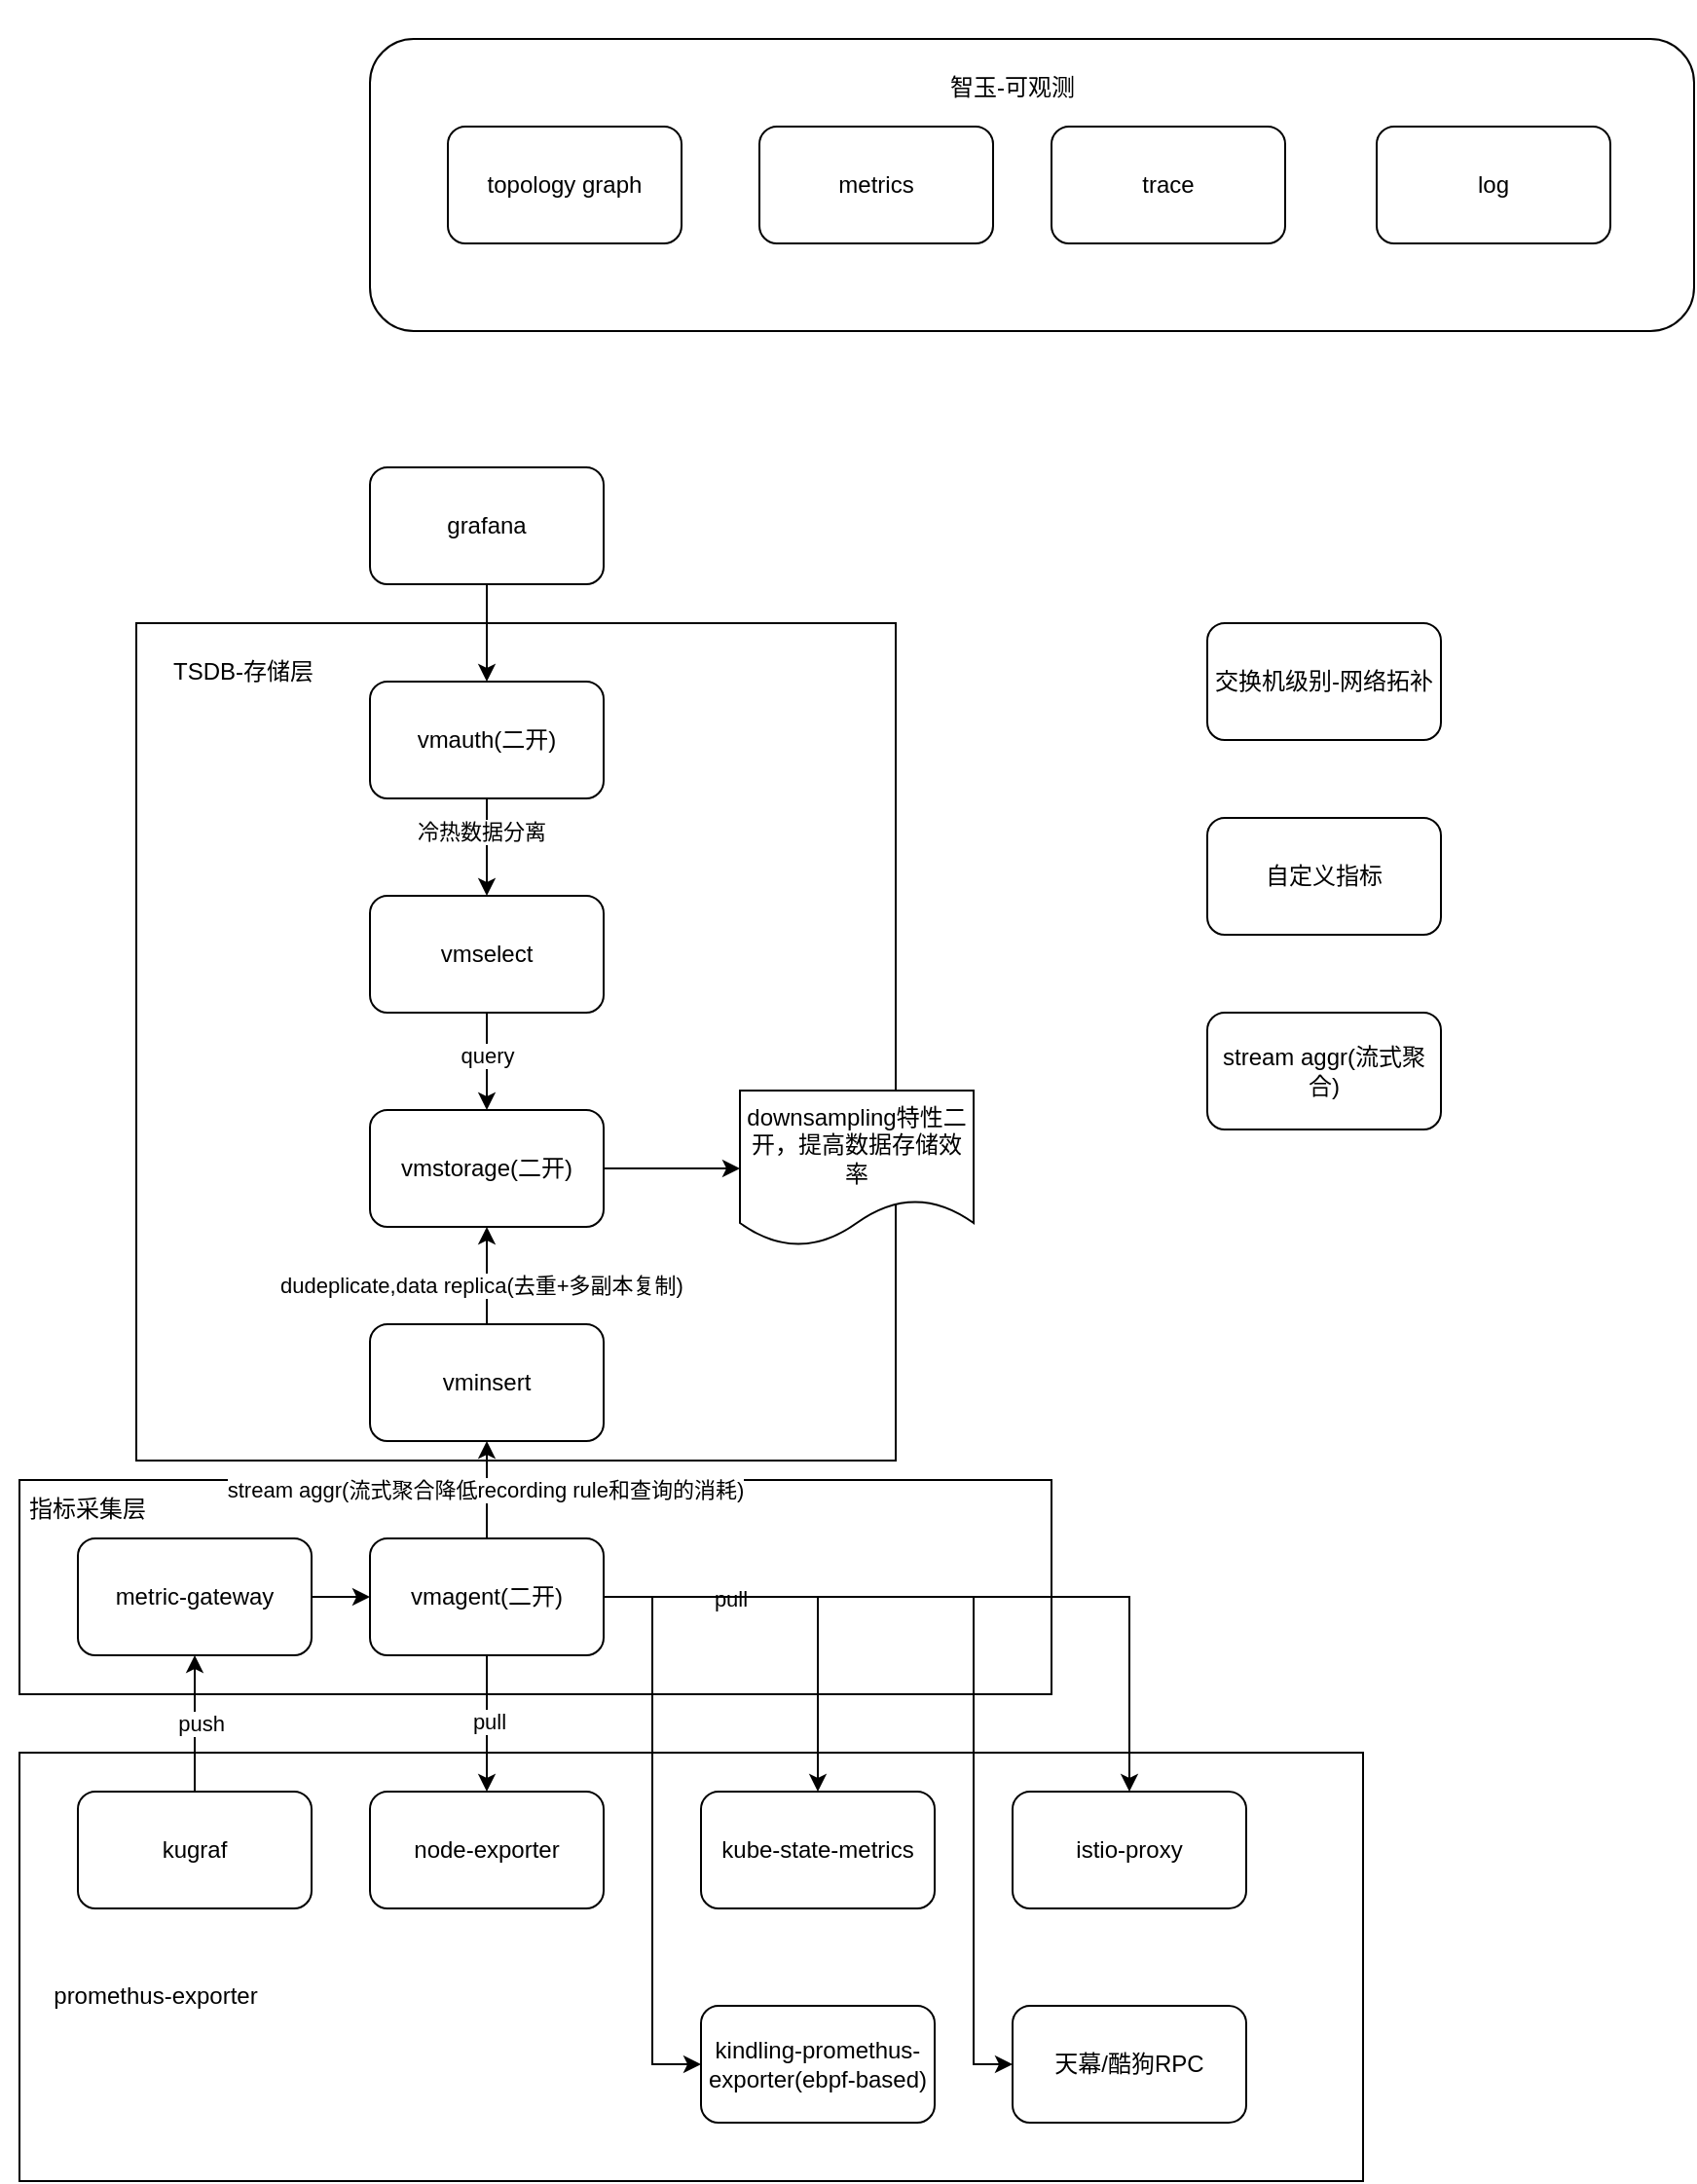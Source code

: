 <mxfile version="26.1.1">
  <diagram name="第 1 页" id="386Q1aQ_eGs3H4m2eRnu">
    <mxGraphModel dx="1050" dy="665" grid="1" gridSize="10" guides="1" tooltips="1" connect="1" arrows="1" fold="1" page="1" pageScale="1" pageWidth="827" pageHeight="1169" math="0" shadow="0">
      <root>
        <mxCell id="0" />
        <mxCell id="1" parent="0" />
        <mxCell id="7vA6uKXF7rg5VbFHULAT-49" value="" style="rounded=0;whiteSpace=wrap;html=1;" vertex="1" parent="1">
          <mxGeometry x="10" y="910" width="690" height="220" as="geometry" />
        </mxCell>
        <mxCell id="7vA6uKXF7rg5VbFHULAT-43" value="" style="rounded=0;whiteSpace=wrap;html=1;" vertex="1" parent="1">
          <mxGeometry x="10" y="770" width="530" height="110" as="geometry" />
        </mxCell>
        <mxCell id="7vA6uKXF7rg5VbFHULAT-41" value="" style="rounded=0;whiteSpace=wrap;html=1;" vertex="1" parent="1">
          <mxGeometry x="70" y="330" width="390" height="430" as="geometry" />
        </mxCell>
        <mxCell id="7vA6uKXF7rg5VbFHULAT-1" value="" style="text;whiteSpace=wrap;html=1;" vertex="1" parent="1">
          <mxGeometry x="10" y="10" width="60" height="50" as="geometry" />
        </mxCell>
        <mxCell id="7vA6uKXF7rg5VbFHULAT-9" value="" style="edgeStyle=orthogonalEdgeStyle;rounded=0;orthogonalLoop=1;jettySize=auto;html=1;" edge="1" parent="1" source="7vA6uKXF7rg5VbFHULAT-3" target="7vA6uKXF7rg5VbFHULAT-4">
          <mxGeometry relative="1" as="geometry" />
        </mxCell>
        <mxCell id="7vA6uKXF7rg5VbFHULAT-3" value="grafana" style="rounded=1;whiteSpace=wrap;html=1;" vertex="1" parent="1">
          <mxGeometry x="190" y="250" width="120" height="60" as="geometry" />
        </mxCell>
        <mxCell id="7vA6uKXF7rg5VbFHULAT-10" value="" style="edgeStyle=orthogonalEdgeStyle;rounded=0;orthogonalLoop=1;jettySize=auto;html=1;" edge="1" parent="1" source="7vA6uKXF7rg5VbFHULAT-4" target="7vA6uKXF7rg5VbFHULAT-5">
          <mxGeometry relative="1" as="geometry" />
        </mxCell>
        <mxCell id="7vA6uKXF7rg5VbFHULAT-14" value="冷热数据分离" style="edgeLabel;html=1;align=center;verticalAlign=middle;resizable=0;points=[];" vertex="1" connectable="0" parent="7vA6uKXF7rg5VbFHULAT-10">
          <mxGeometry x="-0.32" y="-3" relative="1" as="geometry">
            <mxPoint as="offset" />
          </mxGeometry>
        </mxCell>
        <mxCell id="7vA6uKXF7rg5VbFHULAT-4" value="vmauth(二开)" style="rounded=1;whiteSpace=wrap;html=1;" vertex="1" parent="1">
          <mxGeometry x="190" y="360" width="120" height="60" as="geometry" />
        </mxCell>
        <mxCell id="7vA6uKXF7rg5VbFHULAT-11" value="" style="edgeStyle=orthogonalEdgeStyle;rounded=0;orthogonalLoop=1;jettySize=auto;html=1;" edge="1" parent="1" source="7vA6uKXF7rg5VbFHULAT-5" target="7vA6uKXF7rg5VbFHULAT-6">
          <mxGeometry relative="1" as="geometry" />
        </mxCell>
        <mxCell id="7vA6uKXF7rg5VbFHULAT-15" value="query" style="edgeLabel;html=1;align=center;verticalAlign=middle;resizable=0;points=[];" vertex="1" connectable="0" parent="7vA6uKXF7rg5VbFHULAT-11">
          <mxGeometry x="-0.12" relative="1" as="geometry">
            <mxPoint as="offset" />
          </mxGeometry>
        </mxCell>
        <mxCell id="7vA6uKXF7rg5VbFHULAT-5" value="vmselect" style="rounded=1;whiteSpace=wrap;html=1;" vertex="1" parent="1">
          <mxGeometry x="190" y="470" width="120" height="60" as="geometry" />
        </mxCell>
        <mxCell id="7vA6uKXF7rg5VbFHULAT-13" value="" style="edgeStyle=orthogonalEdgeStyle;rounded=0;orthogonalLoop=1;jettySize=auto;html=1;" edge="1" parent="1" source="7vA6uKXF7rg5VbFHULAT-6" target="7vA6uKXF7rg5VbFHULAT-7">
          <mxGeometry relative="1" as="geometry" />
        </mxCell>
        <mxCell id="7vA6uKXF7rg5VbFHULAT-6" value="vmstorage(二开)" style="rounded=1;whiteSpace=wrap;html=1;" vertex="1" parent="1">
          <mxGeometry x="190" y="580" width="120" height="60" as="geometry" />
        </mxCell>
        <mxCell id="7vA6uKXF7rg5VbFHULAT-7" value="downsampling特性二开，提高数据存储效率" style="shape=document;whiteSpace=wrap;html=1;boundedLbl=1;" vertex="1" parent="1">
          <mxGeometry x="380" y="570" width="120" height="80" as="geometry" />
        </mxCell>
        <mxCell id="7vA6uKXF7rg5VbFHULAT-16" value="" style="edgeStyle=orthogonalEdgeStyle;rounded=0;orthogonalLoop=1;jettySize=auto;html=1;" edge="1" parent="1" source="7vA6uKXF7rg5VbFHULAT-8" target="7vA6uKXF7rg5VbFHULAT-6">
          <mxGeometry relative="1" as="geometry" />
        </mxCell>
        <mxCell id="7vA6uKXF7rg5VbFHULAT-17" value="dudeplicate,data replica(去重+多副本复制)" style="edgeLabel;html=1;align=center;verticalAlign=middle;resizable=0;points=[];" vertex="1" connectable="0" parent="7vA6uKXF7rg5VbFHULAT-16">
          <mxGeometry x="-0.2" y="3" relative="1" as="geometry">
            <mxPoint as="offset" />
          </mxGeometry>
        </mxCell>
        <mxCell id="7vA6uKXF7rg5VbFHULAT-8" value="vminsert" style="rounded=1;whiteSpace=wrap;html=1;" vertex="1" parent="1">
          <mxGeometry x="190" y="690" width="120" height="60" as="geometry" />
        </mxCell>
        <mxCell id="7vA6uKXF7rg5VbFHULAT-19" value="" style="edgeStyle=orthogonalEdgeStyle;rounded=0;orthogonalLoop=1;jettySize=auto;html=1;" edge="1" parent="1" source="7vA6uKXF7rg5VbFHULAT-18" target="7vA6uKXF7rg5VbFHULAT-8">
          <mxGeometry relative="1" as="geometry" />
        </mxCell>
        <mxCell id="7vA6uKXF7rg5VbFHULAT-20" value="stream aggr(流式聚合降低recording rule和查询的消耗)" style="edgeLabel;html=1;align=center;verticalAlign=middle;resizable=0;points=[];" vertex="1" connectable="0" parent="7vA6uKXF7rg5VbFHULAT-19">
          <mxGeometry y="1" relative="1" as="geometry">
            <mxPoint as="offset" />
          </mxGeometry>
        </mxCell>
        <mxCell id="7vA6uKXF7rg5VbFHULAT-26" style="edgeStyle=orthogonalEdgeStyle;rounded=0;orthogonalLoop=1;jettySize=auto;html=1;" edge="1" parent="1" source="7vA6uKXF7rg5VbFHULAT-18" target="7vA6uKXF7rg5VbFHULAT-24">
          <mxGeometry relative="1" as="geometry" />
        </mxCell>
        <mxCell id="7vA6uKXF7rg5VbFHULAT-52" value="pull" style="edgeLabel;html=1;align=center;verticalAlign=middle;resizable=0;points=[];" vertex="1" connectable="0" parent="7vA6uKXF7rg5VbFHULAT-26">
          <mxGeometry x="-0.029" y="1" relative="1" as="geometry">
            <mxPoint as="offset" />
          </mxGeometry>
        </mxCell>
        <mxCell id="7vA6uKXF7rg5VbFHULAT-28" style="edgeStyle=orthogonalEdgeStyle;rounded=0;orthogonalLoop=1;jettySize=auto;html=1;entryX=0.5;entryY=0;entryDx=0;entryDy=0;" edge="1" parent="1" source="7vA6uKXF7rg5VbFHULAT-18" target="7vA6uKXF7rg5VbFHULAT-25">
          <mxGeometry relative="1" as="geometry" />
        </mxCell>
        <mxCell id="7vA6uKXF7rg5VbFHULAT-46" style="edgeStyle=orthogonalEdgeStyle;rounded=0;orthogonalLoop=1;jettySize=auto;html=1;entryX=0.5;entryY=0;entryDx=0;entryDy=0;" edge="1" parent="1" source="7vA6uKXF7rg5VbFHULAT-18" target="7vA6uKXF7rg5VbFHULAT-45">
          <mxGeometry relative="1" as="geometry" />
        </mxCell>
        <mxCell id="7vA6uKXF7rg5VbFHULAT-51" value="pull" style="edgeLabel;html=1;align=center;verticalAlign=middle;resizable=0;points=[];" vertex="1" connectable="0" parent="7vA6uKXF7rg5VbFHULAT-46">
          <mxGeometry x="-0.649" y="-1" relative="1" as="geometry">
            <mxPoint as="offset" />
          </mxGeometry>
        </mxCell>
        <mxCell id="7vA6uKXF7rg5VbFHULAT-59" style="edgeStyle=orthogonalEdgeStyle;rounded=0;orthogonalLoop=1;jettySize=auto;html=1;entryX=0;entryY=0.5;entryDx=0;entryDy=0;" edge="1" parent="1" source="7vA6uKXF7rg5VbFHULAT-18" target="7vA6uKXF7rg5VbFHULAT-47">
          <mxGeometry relative="1" as="geometry" />
        </mxCell>
        <mxCell id="7vA6uKXF7rg5VbFHULAT-61" style="edgeStyle=orthogonalEdgeStyle;rounded=0;orthogonalLoop=1;jettySize=auto;html=1;entryX=0;entryY=0.5;entryDx=0;entryDy=0;" edge="1" parent="1" source="7vA6uKXF7rg5VbFHULAT-18" target="7vA6uKXF7rg5VbFHULAT-48">
          <mxGeometry relative="1" as="geometry">
            <Array as="points">
              <mxPoint x="500" y="830" />
              <mxPoint x="500" y="1070" />
            </Array>
          </mxGeometry>
        </mxCell>
        <mxCell id="7vA6uKXF7rg5VbFHULAT-18" value="vmagent(二开)" style="rounded=1;whiteSpace=wrap;html=1;" vertex="1" parent="1">
          <mxGeometry x="190" y="800" width="120" height="60" as="geometry" />
        </mxCell>
        <mxCell id="7vA6uKXF7rg5VbFHULAT-22" value="" style="edgeStyle=orthogonalEdgeStyle;rounded=0;orthogonalLoop=1;jettySize=auto;html=1;" edge="1" parent="1" source="7vA6uKXF7rg5VbFHULAT-21" target="7vA6uKXF7rg5VbFHULAT-18">
          <mxGeometry relative="1" as="geometry" />
        </mxCell>
        <mxCell id="7vA6uKXF7rg5VbFHULAT-21" value="metric-gateway" style="rounded=1;whiteSpace=wrap;html=1;" vertex="1" parent="1">
          <mxGeometry x="40" y="800" width="120" height="60" as="geometry" />
        </mxCell>
        <mxCell id="7vA6uKXF7rg5VbFHULAT-29" value="" style="edgeStyle=orthogonalEdgeStyle;rounded=0;orthogonalLoop=1;jettySize=auto;html=1;" edge="1" parent="1" source="7vA6uKXF7rg5VbFHULAT-23" target="7vA6uKXF7rg5VbFHULAT-21">
          <mxGeometry relative="1" as="geometry" />
        </mxCell>
        <mxCell id="7vA6uKXF7rg5VbFHULAT-30" value="push" style="edgeLabel;html=1;align=center;verticalAlign=middle;resizable=0;points=[];" vertex="1" connectable="0" parent="7vA6uKXF7rg5VbFHULAT-29">
          <mxGeometry y="-3" relative="1" as="geometry">
            <mxPoint as="offset" />
          </mxGeometry>
        </mxCell>
        <mxCell id="7vA6uKXF7rg5VbFHULAT-23" value="kugraf" style="rounded=1;whiteSpace=wrap;html=1;" vertex="1" parent="1">
          <mxGeometry x="40" y="930" width="120" height="60" as="geometry" />
        </mxCell>
        <mxCell id="7vA6uKXF7rg5VbFHULAT-24" value="node-exporter" style="rounded=1;whiteSpace=wrap;html=1;" vertex="1" parent="1">
          <mxGeometry x="190" y="930" width="120" height="60" as="geometry" />
        </mxCell>
        <mxCell id="7vA6uKXF7rg5VbFHULAT-25" value="kube-state-metrics" style="rounded=1;whiteSpace=wrap;html=1;" vertex="1" parent="1">
          <mxGeometry x="360" y="930" width="120" height="60" as="geometry" />
        </mxCell>
        <mxCell id="7vA6uKXF7rg5VbFHULAT-31" value="" style="rounded=1;whiteSpace=wrap;html=1;" vertex="1" parent="1">
          <mxGeometry x="190" y="30" width="680" height="150" as="geometry" />
        </mxCell>
        <mxCell id="7vA6uKXF7rg5VbFHULAT-33" value="topology graph" style="rounded=1;whiteSpace=wrap;html=1;" vertex="1" parent="1">
          <mxGeometry x="230" y="75" width="120" height="60" as="geometry" />
        </mxCell>
        <mxCell id="7vA6uKXF7rg5VbFHULAT-34" value="metrics" style="rounded=1;whiteSpace=wrap;html=1;" vertex="1" parent="1">
          <mxGeometry x="390" y="75" width="120" height="60" as="geometry" />
        </mxCell>
        <mxCell id="7vA6uKXF7rg5VbFHULAT-35" value="trace" style="rounded=1;whiteSpace=wrap;html=1;" vertex="1" parent="1">
          <mxGeometry x="540" y="75" width="120" height="60" as="geometry" />
        </mxCell>
        <mxCell id="7vA6uKXF7rg5VbFHULAT-36" value="log" style="rounded=1;whiteSpace=wrap;html=1;" vertex="1" parent="1">
          <mxGeometry x="707" y="75" width="120" height="60" as="geometry" />
        </mxCell>
        <mxCell id="7vA6uKXF7rg5VbFHULAT-37" value="智玉-可观测" style="text;html=1;align=center;verticalAlign=middle;whiteSpace=wrap;rounded=0;" vertex="1" parent="1">
          <mxGeometry x="470" y="40" width="100" height="30" as="geometry" />
        </mxCell>
        <mxCell id="7vA6uKXF7rg5VbFHULAT-42" value="TSDB-存储层" style="text;html=1;align=center;verticalAlign=middle;whiteSpace=wrap;rounded=0;" vertex="1" parent="1">
          <mxGeometry x="80" y="340" width="90" height="30" as="geometry" />
        </mxCell>
        <mxCell id="7vA6uKXF7rg5VbFHULAT-44" value="指标采集层" style="text;html=1;align=center;verticalAlign=middle;whiteSpace=wrap;rounded=0;" vertex="1" parent="1">
          <mxGeometry y="770" width="90" height="30" as="geometry" />
        </mxCell>
        <mxCell id="7vA6uKXF7rg5VbFHULAT-45" value="istio-proxy" style="rounded=1;whiteSpace=wrap;html=1;" vertex="1" parent="1">
          <mxGeometry x="520" y="930" width="120" height="60" as="geometry" />
        </mxCell>
        <mxCell id="7vA6uKXF7rg5VbFHULAT-47" value="kindling-promethus-exporter(ebpf-based)" style="rounded=1;whiteSpace=wrap;html=1;" vertex="1" parent="1">
          <mxGeometry x="360" y="1040" width="120" height="60" as="geometry" />
        </mxCell>
        <mxCell id="7vA6uKXF7rg5VbFHULAT-48" value="天幕/酷狗RPC" style="rounded=1;whiteSpace=wrap;html=1;" vertex="1" parent="1">
          <mxGeometry x="520" y="1040" width="120" height="60" as="geometry" />
        </mxCell>
        <mxCell id="7vA6uKXF7rg5VbFHULAT-50" value="promethus-exporter" style="text;html=1;align=center;verticalAlign=middle;whiteSpace=wrap;rounded=0;" vertex="1" parent="1">
          <mxGeometry x="20" y="1020" width="120" height="30" as="geometry" />
        </mxCell>
        <mxCell id="7vA6uKXF7rg5VbFHULAT-53" value="交换机级别-网络拓补" style="rounded=1;whiteSpace=wrap;html=1;" vertex="1" parent="1">
          <mxGeometry x="620" y="330" width="120" height="60" as="geometry" />
        </mxCell>
        <mxCell id="7vA6uKXF7rg5VbFHULAT-54" value="自定义指标" style="rounded=1;whiteSpace=wrap;html=1;" vertex="1" parent="1">
          <mxGeometry x="620" y="430" width="120" height="60" as="geometry" />
        </mxCell>
        <mxCell id="7vA6uKXF7rg5VbFHULAT-55" value="stream aggr(流式聚合)" style="rounded=1;whiteSpace=wrap;html=1;" vertex="1" parent="1">
          <mxGeometry x="620" y="530" width="120" height="60" as="geometry" />
        </mxCell>
      </root>
    </mxGraphModel>
  </diagram>
</mxfile>
